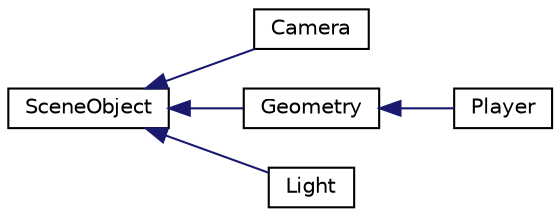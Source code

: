 digraph "Graphical Class Hierarchy"
{
  edge [fontname="Helvetica",fontsize="10",labelfontname="Helvetica",labelfontsize="10"];
  node [fontname="Helvetica",fontsize="10",shape=record];
  rankdir="LR";
  Node1 [label="SceneObject",height=0.2,width=0.4,color="black", fillcolor="white", style="filled",URL="$classSceneObject.html",tooltip="A SceneObject holds a transformation matrix and its inverse and provides functions to manipulate them..."];
  Node1 -> Node2 [dir="back",color="midnightblue",fontsize="10",style="solid",fontname="Helvetica"];
  Node2 [label="Camera",height=0.2,width=0.4,color="black", fillcolor="white", style="filled",URL="$classCamera.html",tooltip="A Camera is a SceneObject that maintains a view matrix, as well as parameters defining the projection..."];
  Node1 -> Node3 [dir="back",color="midnightblue",fontsize="10",style="solid",fontname="Helvetica"];
  Node3 [label="Geometry",height=0.2,width=0.4,color="black", fillcolor="white", style="filled",URL="$classGeometry.html",tooltip="A Geometry is a SceneObject that holds Surfaces which contain mesh data and textures. "];
  Node3 -> Node4 [dir="back",color="midnightblue",fontsize="10",style="solid",fontname="Helvetica"];
  Node4 [label="Player",height=0.2,width=0.4,color="black", fillcolor="white", style="filled",URL="$classPlayer.html",tooltip="The Player class. This stores the player Geometry and a Camera, as well as a GLFWwindow to handle inp..."];
  Node1 -> Node5 [dir="back",color="midnightblue",fontsize="10",style="solid",fontname="Helvetica"];
  Node5 [label="Light",height=0.2,width=0.4,color="black", fillcolor="white", style="filled",URL="$classLight.html",tooltip="The Light class. This stores the light Position and Color, in update method position and color change..."];
}
